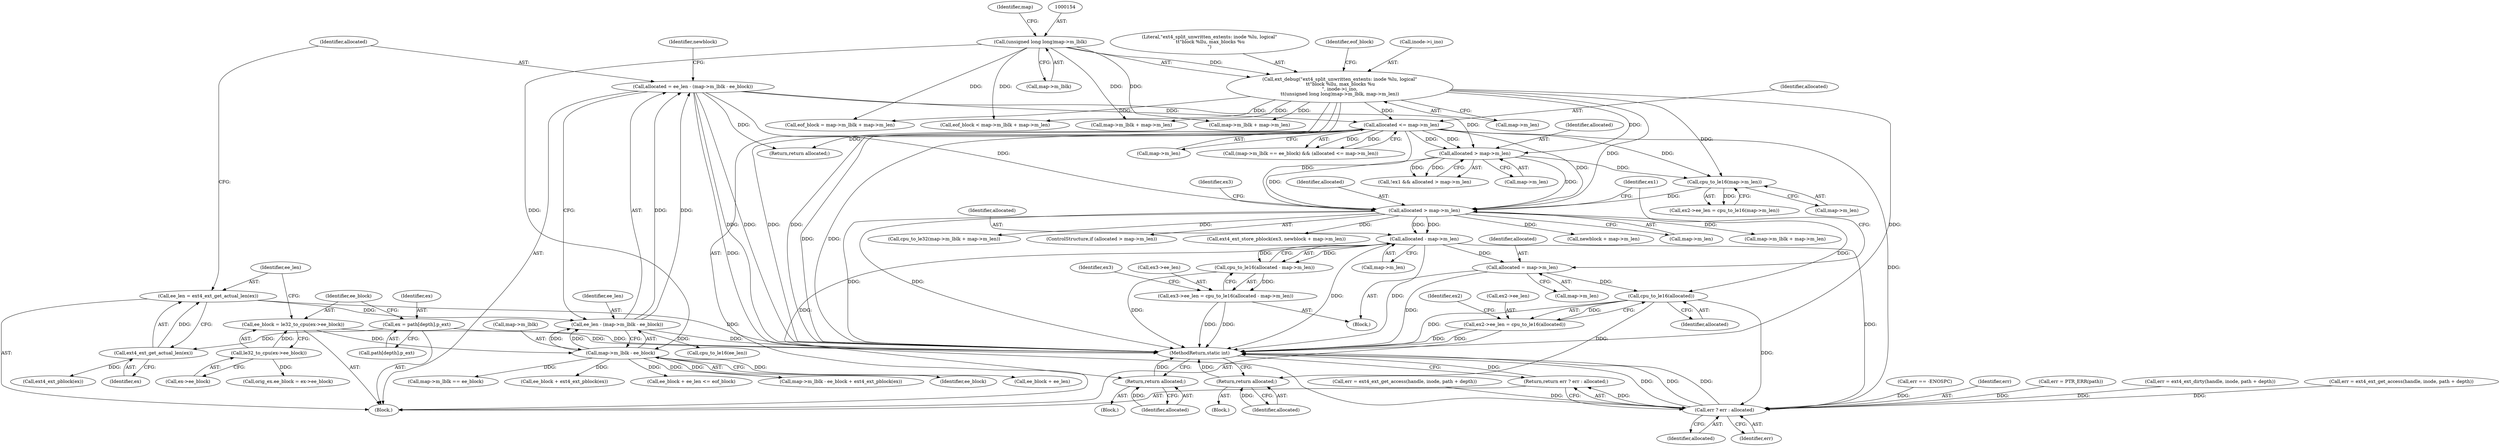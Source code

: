 digraph "1_linux_667eff35a1f56fa74ce98a0c7c29a40adc1ba4e3_0@API" {
"1000371" [label="(Call,allocated - map->m_len)"];
"1000336" [label="(Call,allocated > map->m_len)"];
"1000220" [label="(Call,allocated = ee_len - (map->m_lblk - ee_block))"];
"1000222" [label="(Call,ee_len - (map->m_lblk - ee_block))"];
"1000216" [label="(Call,ee_len = ext4_ext_get_actual_len(ex))"];
"1000218" [label="(Call,ext4_ext_get_actual_len(ex))"];
"1000203" [label="(Call,ex = path[depth].p_ext)"];
"1000224" [label="(Call,map->m_lblk - ee_block)"];
"1000153" [label="(Call,(unsigned long long)map->m_lblk)"];
"1000210" [label="(Call,ee_block = le32_to_cpu(ex->ee_block))"];
"1000212" [label="(Call,le32_to_cpu(ex->ee_block))"];
"1000274" [label="(Call,allocated <= map->m_len)"];
"1000148" [label="(Call,ext_debug(\"ext4_split_unwritten_extents: inode %lu, logical\"\n \t\t\"block %llu, max_blocks %u\n\", inode->i_ino,\n\t\t(unsigned long long)map->m_lblk, map->m_len))"];
"1000322" [label="(Call,allocated > map->m_len)"];
"1000331" [label="(Call,cpu_to_le16(map->m_len))"];
"1000370" [label="(Call,cpu_to_le16(allocated - map->m_len))"];
"1000366" [label="(Call,ex3->ee_len = cpu_to_le16(allocated - map->m_len))"];
"1000428" [label="(Return,return allocated;)"];
"1000503" [label="(Call,allocated = map->m_len)"];
"1000549" [label="(Call,cpu_to_le16(allocated))"];
"1000545" [label="(Call,ex2->ee_len = cpu_to_le16(allocated))"];
"1000621" [label="(Return,return allocated;)"];
"1000632" [label="(Call,err ? err : allocated)"];
"1000631" [label="(Return,return err ? err : allocated;)"];
"1000219" [label="(Identifier,ex)"];
"1000253" [label="(Call,cpu_to_le16(ee_len))"];
"1000586" [label="(Block,)"];
"1000211" [label="(Identifier,ee_block)"];
"1000336" [label="(Call,allocated > map->m_len)"];
"1000581" [label="(Call,err == -ENOSPC)"];
"1000631" [label="(Return,return err ? err : allocated;)"];
"1000216" [label="(Call,ee_len = ext4_ext_get_actual_len(ex))"];
"1000224" [label="(Call,map->m_lblk - ee_block)"];
"1000263" [label="(Call,ee_block + ee_len)"];
"1000324" [label="(Call,map->m_len)"];
"1000210" [label="(Call,ee_block = le32_to_cpu(ex->ee_block))"];
"1000155" [label="(Call,map->m_lblk)"];
"1000371" [label="(Call,allocated - map->m_len)"];
"1000332" [label="(Call,map->m_len)"];
"1000231" [label="(Call,map->m_lblk - ee_block + ext4_ext_pblock(ex))"];
"1000225" [label="(Call,map->m_lblk)"];
"1000331" [label="(Call,cpu_to_le16(map->m_len))"];
"1000361" [label="(Call,newblock + map->m_len)"];
"1000338" [label="(Call,map->m_len)"];
"1000148" [label="(Call,ext_debug(\"ext4_split_unwritten_extents: inode %lu, logical\"\n \t\t\"block %llu, max_blocks %u\n\", inode->i_ino,\n\t\t(unsigned long long)map->m_lblk, map->m_len))"];
"1000635" [label="(Identifier,allocated)"];
"1000633" [label="(Identifier,err)"];
"1000322" [label="(Call,allocated > map->m_len)"];
"1000269" [label="(Call,map->m_lblk == ee_block)"];
"1000149" [label="(Literal,\"ext4_split_unwritten_extents: inode %lu, logical\"\n \t\t\"block %llu, max_blocks %u\n\")"];
"1000545" [label="(Call,ex2->ee_len = cpu_to_le16(allocated))"];
"1000235" [label="(Call,ee_block + ext4_ext_pblock(ex))"];
"1000212" [label="(Call,le32_to_cpu(ex->ee_block))"];
"1000366" [label="(Call,ex3->ee_len = cpu_to_le16(allocated - map->m_len))"];
"1000276" [label="(Call,map->m_len)"];
"1000352" [label="(Call,map->m_lblk + map->m_len)"];
"1000370" [label="(Call,cpu_to_le16(allocated - map->m_len))"];
"1000549" [label="(Call,cpu_to_le16(allocated))"];
"1000472" [label="(Call,err = PTR_ERR(path))"];
"1000428" [label="(Return,return allocated;)"];
"1000275" [label="(Identifier,allocated)"];
"1000351" [label="(Call,cpu_to_le32(map->m_lblk + map->m_len))"];
"1000205" [label="(Call,path[depth].p_ext)"];
"1000121" [label="(Block,)"];
"1000367" [label="(Call,ex3->ee_len)"];
"1000335" [label="(ControlStructure,if (allocated > map->m_len))"];
"1000217" [label="(Identifier,ee_len)"];
"1000274" [label="(Call,allocated <= map->m_len)"];
"1000183" [label="(Call,map->m_lblk + map->m_len)"];
"1000158" [label="(Call,map->m_len)"];
"1000552" [label="(Identifier,ex2)"];
"1000323" [label="(Identifier,allocated)"];
"1000159" [label="(Identifier,map)"];
"1000162" [label="(Identifier,eof_block)"];
"1000558" [label="(Call,err = ext4_ext_dirty(handle, inode, path + depth))"];
"1000550" [label="(Identifier,allocated)"];
"1000504" [label="(Identifier,allocated)"];
"1000281" [label="(Call,err = ext4_ext_get_access(handle, inode, path + depth))"];
"1000237" [label="(Call,ext4_ext_pblock(ex))"];
"1000503" [label="(Call,allocated = map->m_len)"];
"1000150" [label="(Call,inode->i_ino)"];
"1000242" [label="(Call,orig_ex.ee_block = ex->ee_block)"];
"1000222" [label="(Call,ee_len - (map->m_lblk - ee_block))"];
"1000373" [label="(Call,map->m_len)"];
"1000344" [label="(Identifier,ex3)"];
"1000190" [label="(Call,eof_block = map->m_lblk + map->m_len)"];
"1000372" [label="(Identifier,allocated)"];
"1000319" [label="(Call,!ex1 && allocated > map->m_len)"];
"1000327" [label="(Call,ex2->ee_len = cpu_to_le16(map->m_len))"];
"1000393" [label="(Block,)"];
"1000492" [label="(Call,err = ext4_ext_get_access(handle, inode, path + depth))"];
"1000204" [label="(Identifier,ex)"];
"1000377" [label="(Identifier,ex3)"];
"1000153" [label="(Call,(unsigned long long)map->m_lblk)"];
"1000221" [label="(Identifier,allocated)"];
"1000622" [label="(Identifier,allocated)"];
"1000505" [label="(Call,map->m_len)"];
"1000218" [label="(Call,ext4_ext_get_actual_len(ex))"];
"1000341" [label="(Block,)"];
"1000213" [label="(Call,ex->ee_block)"];
"1000359" [label="(Call,ext4_ext_store_pblock(ex3, newblock + map->m_len))"];
"1000510" [label="(Identifier,ex1)"];
"1000634" [label="(Identifier,err)"];
"1000268" [label="(Call,(map->m_lblk == ee_block) && (allocated <= map->m_len))"];
"1000546" [label="(Call,ex2->ee_len)"];
"1000203" [label="(Call,ex = path[depth].p_ext)"];
"1000230" [label="(Identifier,newblock)"];
"1000262" [label="(Call,ee_block + ee_len <= eof_block)"];
"1000220" [label="(Call,allocated = ee_len - (map->m_lblk - ee_block))"];
"1000181" [label="(Call,eof_block < map->m_lblk + map->m_len)"];
"1000429" [label="(Identifier,allocated)"];
"1000632" [label="(Call,err ? err : allocated)"];
"1000621" [label="(Return,return allocated;)"];
"1000228" [label="(Identifier,ee_block)"];
"1000192" [label="(Call,map->m_lblk + map->m_len)"];
"1000223" [label="(Identifier,ee_len)"];
"1000666" [label="(MethodReturn,static int)"];
"1000279" [label="(Return,return allocated;)"];
"1000337" [label="(Identifier,allocated)"];
"1000371" -> "1000370"  [label="AST: "];
"1000371" -> "1000373"  [label="CFG: "];
"1000372" -> "1000371"  [label="AST: "];
"1000373" -> "1000371"  [label="AST: "];
"1000370" -> "1000371"  [label="CFG: "];
"1000371" -> "1000666"  [label="DDG: "];
"1000371" -> "1000666"  [label="DDG: "];
"1000371" -> "1000370"  [label="DDG: "];
"1000371" -> "1000370"  [label="DDG: "];
"1000336" -> "1000371"  [label="DDG: "];
"1000336" -> "1000371"  [label="DDG: "];
"1000371" -> "1000428"  [label="DDG: "];
"1000371" -> "1000503"  [label="DDG: "];
"1000371" -> "1000632"  [label="DDG: "];
"1000336" -> "1000335"  [label="AST: "];
"1000336" -> "1000338"  [label="CFG: "];
"1000337" -> "1000336"  [label="AST: "];
"1000338" -> "1000336"  [label="AST: "];
"1000344" -> "1000336"  [label="CFG: "];
"1000510" -> "1000336"  [label="CFG: "];
"1000336" -> "1000666"  [label="DDG: "];
"1000336" -> "1000666"  [label="DDG: "];
"1000220" -> "1000336"  [label="DDG: "];
"1000274" -> "1000336"  [label="DDG: "];
"1000274" -> "1000336"  [label="DDG: "];
"1000322" -> "1000336"  [label="DDG: "];
"1000322" -> "1000336"  [label="DDG: "];
"1000331" -> "1000336"  [label="DDG: "];
"1000148" -> "1000336"  [label="DDG: "];
"1000336" -> "1000351"  [label="DDG: "];
"1000336" -> "1000352"  [label="DDG: "];
"1000336" -> "1000359"  [label="DDG: "];
"1000336" -> "1000361"  [label="DDG: "];
"1000336" -> "1000549"  [label="DDG: "];
"1000220" -> "1000121"  [label="AST: "];
"1000220" -> "1000222"  [label="CFG: "];
"1000221" -> "1000220"  [label="AST: "];
"1000222" -> "1000220"  [label="AST: "];
"1000230" -> "1000220"  [label="CFG: "];
"1000220" -> "1000666"  [label="DDG: "];
"1000220" -> "1000666"  [label="DDG: "];
"1000222" -> "1000220"  [label="DDG: "];
"1000222" -> "1000220"  [label="DDG: "];
"1000220" -> "1000274"  [label="DDG: "];
"1000220" -> "1000279"  [label="DDG: "];
"1000220" -> "1000322"  [label="DDG: "];
"1000220" -> "1000632"  [label="DDG: "];
"1000222" -> "1000224"  [label="CFG: "];
"1000223" -> "1000222"  [label="AST: "];
"1000224" -> "1000222"  [label="AST: "];
"1000222" -> "1000666"  [label="DDG: "];
"1000216" -> "1000222"  [label="DDG: "];
"1000224" -> "1000222"  [label="DDG: "];
"1000224" -> "1000222"  [label="DDG: "];
"1000222" -> "1000253"  [label="DDG: "];
"1000216" -> "1000121"  [label="AST: "];
"1000216" -> "1000218"  [label="CFG: "];
"1000217" -> "1000216"  [label="AST: "];
"1000218" -> "1000216"  [label="AST: "];
"1000221" -> "1000216"  [label="CFG: "];
"1000216" -> "1000666"  [label="DDG: "];
"1000218" -> "1000216"  [label="DDG: "];
"1000218" -> "1000219"  [label="CFG: "];
"1000219" -> "1000218"  [label="AST: "];
"1000203" -> "1000218"  [label="DDG: "];
"1000218" -> "1000237"  [label="DDG: "];
"1000203" -> "1000121"  [label="AST: "];
"1000203" -> "1000205"  [label="CFG: "];
"1000204" -> "1000203"  [label="AST: "];
"1000205" -> "1000203"  [label="AST: "];
"1000211" -> "1000203"  [label="CFG: "];
"1000203" -> "1000666"  [label="DDG: "];
"1000224" -> "1000228"  [label="CFG: "];
"1000225" -> "1000224"  [label="AST: "];
"1000228" -> "1000224"  [label="AST: "];
"1000153" -> "1000224"  [label="DDG: "];
"1000210" -> "1000224"  [label="DDG: "];
"1000224" -> "1000231"  [label="DDG: "];
"1000224" -> "1000231"  [label="DDG: "];
"1000224" -> "1000235"  [label="DDG: "];
"1000224" -> "1000262"  [label="DDG: "];
"1000224" -> "1000263"  [label="DDG: "];
"1000224" -> "1000269"  [label="DDG: "];
"1000153" -> "1000148"  [label="AST: "];
"1000153" -> "1000155"  [label="CFG: "];
"1000154" -> "1000153"  [label="AST: "];
"1000155" -> "1000153"  [label="AST: "];
"1000159" -> "1000153"  [label="CFG: "];
"1000153" -> "1000148"  [label="DDG: "];
"1000153" -> "1000181"  [label="DDG: "];
"1000153" -> "1000183"  [label="DDG: "];
"1000153" -> "1000190"  [label="DDG: "];
"1000153" -> "1000192"  [label="DDG: "];
"1000210" -> "1000121"  [label="AST: "];
"1000210" -> "1000212"  [label="CFG: "];
"1000211" -> "1000210"  [label="AST: "];
"1000212" -> "1000210"  [label="AST: "];
"1000217" -> "1000210"  [label="CFG: "];
"1000210" -> "1000666"  [label="DDG: "];
"1000212" -> "1000210"  [label="DDG: "];
"1000212" -> "1000213"  [label="CFG: "];
"1000213" -> "1000212"  [label="AST: "];
"1000212" -> "1000242"  [label="DDG: "];
"1000274" -> "1000268"  [label="AST: "];
"1000274" -> "1000276"  [label="CFG: "];
"1000275" -> "1000274"  [label="AST: "];
"1000276" -> "1000274"  [label="AST: "];
"1000268" -> "1000274"  [label="CFG: "];
"1000274" -> "1000666"  [label="DDG: "];
"1000274" -> "1000666"  [label="DDG: "];
"1000274" -> "1000268"  [label="DDG: "];
"1000274" -> "1000268"  [label="DDG: "];
"1000148" -> "1000274"  [label="DDG: "];
"1000274" -> "1000279"  [label="DDG: "];
"1000274" -> "1000322"  [label="DDG: "];
"1000274" -> "1000322"  [label="DDG: "];
"1000274" -> "1000331"  [label="DDG: "];
"1000274" -> "1000632"  [label="DDG: "];
"1000148" -> "1000121"  [label="AST: "];
"1000148" -> "1000158"  [label="CFG: "];
"1000149" -> "1000148"  [label="AST: "];
"1000150" -> "1000148"  [label="AST: "];
"1000158" -> "1000148"  [label="AST: "];
"1000162" -> "1000148"  [label="CFG: "];
"1000148" -> "1000666"  [label="DDG: "];
"1000148" -> "1000666"  [label="DDG: "];
"1000148" -> "1000666"  [label="DDG: "];
"1000148" -> "1000181"  [label="DDG: "];
"1000148" -> "1000183"  [label="DDG: "];
"1000148" -> "1000190"  [label="DDG: "];
"1000148" -> "1000192"  [label="DDG: "];
"1000148" -> "1000322"  [label="DDG: "];
"1000148" -> "1000331"  [label="DDG: "];
"1000322" -> "1000319"  [label="AST: "];
"1000322" -> "1000324"  [label="CFG: "];
"1000323" -> "1000322"  [label="AST: "];
"1000324" -> "1000322"  [label="AST: "];
"1000319" -> "1000322"  [label="CFG: "];
"1000322" -> "1000319"  [label="DDG: "];
"1000322" -> "1000319"  [label="DDG: "];
"1000322" -> "1000331"  [label="DDG: "];
"1000331" -> "1000327"  [label="AST: "];
"1000331" -> "1000332"  [label="CFG: "];
"1000332" -> "1000331"  [label="AST: "];
"1000327" -> "1000331"  [label="CFG: "];
"1000331" -> "1000327"  [label="DDG: "];
"1000370" -> "1000366"  [label="AST: "];
"1000366" -> "1000370"  [label="CFG: "];
"1000370" -> "1000666"  [label="DDG: "];
"1000370" -> "1000366"  [label="DDG: "];
"1000366" -> "1000341"  [label="AST: "];
"1000367" -> "1000366"  [label="AST: "];
"1000377" -> "1000366"  [label="CFG: "];
"1000366" -> "1000666"  [label="DDG: "];
"1000366" -> "1000666"  [label="DDG: "];
"1000428" -> "1000393"  [label="AST: "];
"1000428" -> "1000429"  [label="CFG: "];
"1000429" -> "1000428"  [label="AST: "];
"1000666" -> "1000428"  [label="CFG: "];
"1000428" -> "1000666"  [label="DDG: "];
"1000429" -> "1000428"  [label="DDG: "];
"1000503" -> "1000341"  [label="AST: "];
"1000503" -> "1000505"  [label="CFG: "];
"1000504" -> "1000503"  [label="AST: "];
"1000505" -> "1000503"  [label="AST: "];
"1000510" -> "1000503"  [label="CFG: "];
"1000503" -> "1000666"  [label="DDG: "];
"1000503" -> "1000549"  [label="DDG: "];
"1000549" -> "1000545"  [label="AST: "];
"1000549" -> "1000550"  [label="CFG: "];
"1000550" -> "1000549"  [label="AST: "];
"1000545" -> "1000549"  [label="CFG: "];
"1000549" -> "1000666"  [label="DDG: "];
"1000549" -> "1000545"  [label="DDG: "];
"1000549" -> "1000621"  [label="DDG: "];
"1000549" -> "1000632"  [label="DDG: "];
"1000545" -> "1000121"  [label="AST: "];
"1000546" -> "1000545"  [label="AST: "];
"1000552" -> "1000545"  [label="CFG: "];
"1000545" -> "1000666"  [label="DDG: "];
"1000545" -> "1000666"  [label="DDG: "];
"1000621" -> "1000586"  [label="AST: "];
"1000621" -> "1000622"  [label="CFG: "];
"1000622" -> "1000621"  [label="AST: "];
"1000666" -> "1000621"  [label="CFG: "];
"1000621" -> "1000666"  [label="DDG: "];
"1000622" -> "1000621"  [label="DDG: "];
"1000632" -> "1000631"  [label="AST: "];
"1000632" -> "1000634"  [label="CFG: "];
"1000632" -> "1000635"  [label="CFG: "];
"1000633" -> "1000632"  [label="AST: "];
"1000634" -> "1000632"  [label="AST: "];
"1000635" -> "1000632"  [label="AST: "];
"1000631" -> "1000632"  [label="CFG: "];
"1000632" -> "1000666"  [label="DDG: "];
"1000632" -> "1000666"  [label="DDG: "];
"1000632" -> "1000666"  [label="DDG: "];
"1000632" -> "1000631"  [label="DDG: "];
"1000281" -> "1000632"  [label="DDG: "];
"1000492" -> "1000632"  [label="DDG: "];
"1000558" -> "1000632"  [label="DDG: "];
"1000581" -> "1000632"  [label="DDG: "];
"1000472" -> "1000632"  [label="DDG: "];
"1000631" -> "1000121"  [label="AST: "];
"1000666" -> "1000631"  [label="CFG: "];
"1000631" -> "1000666"  [label="DDG: "];
}
